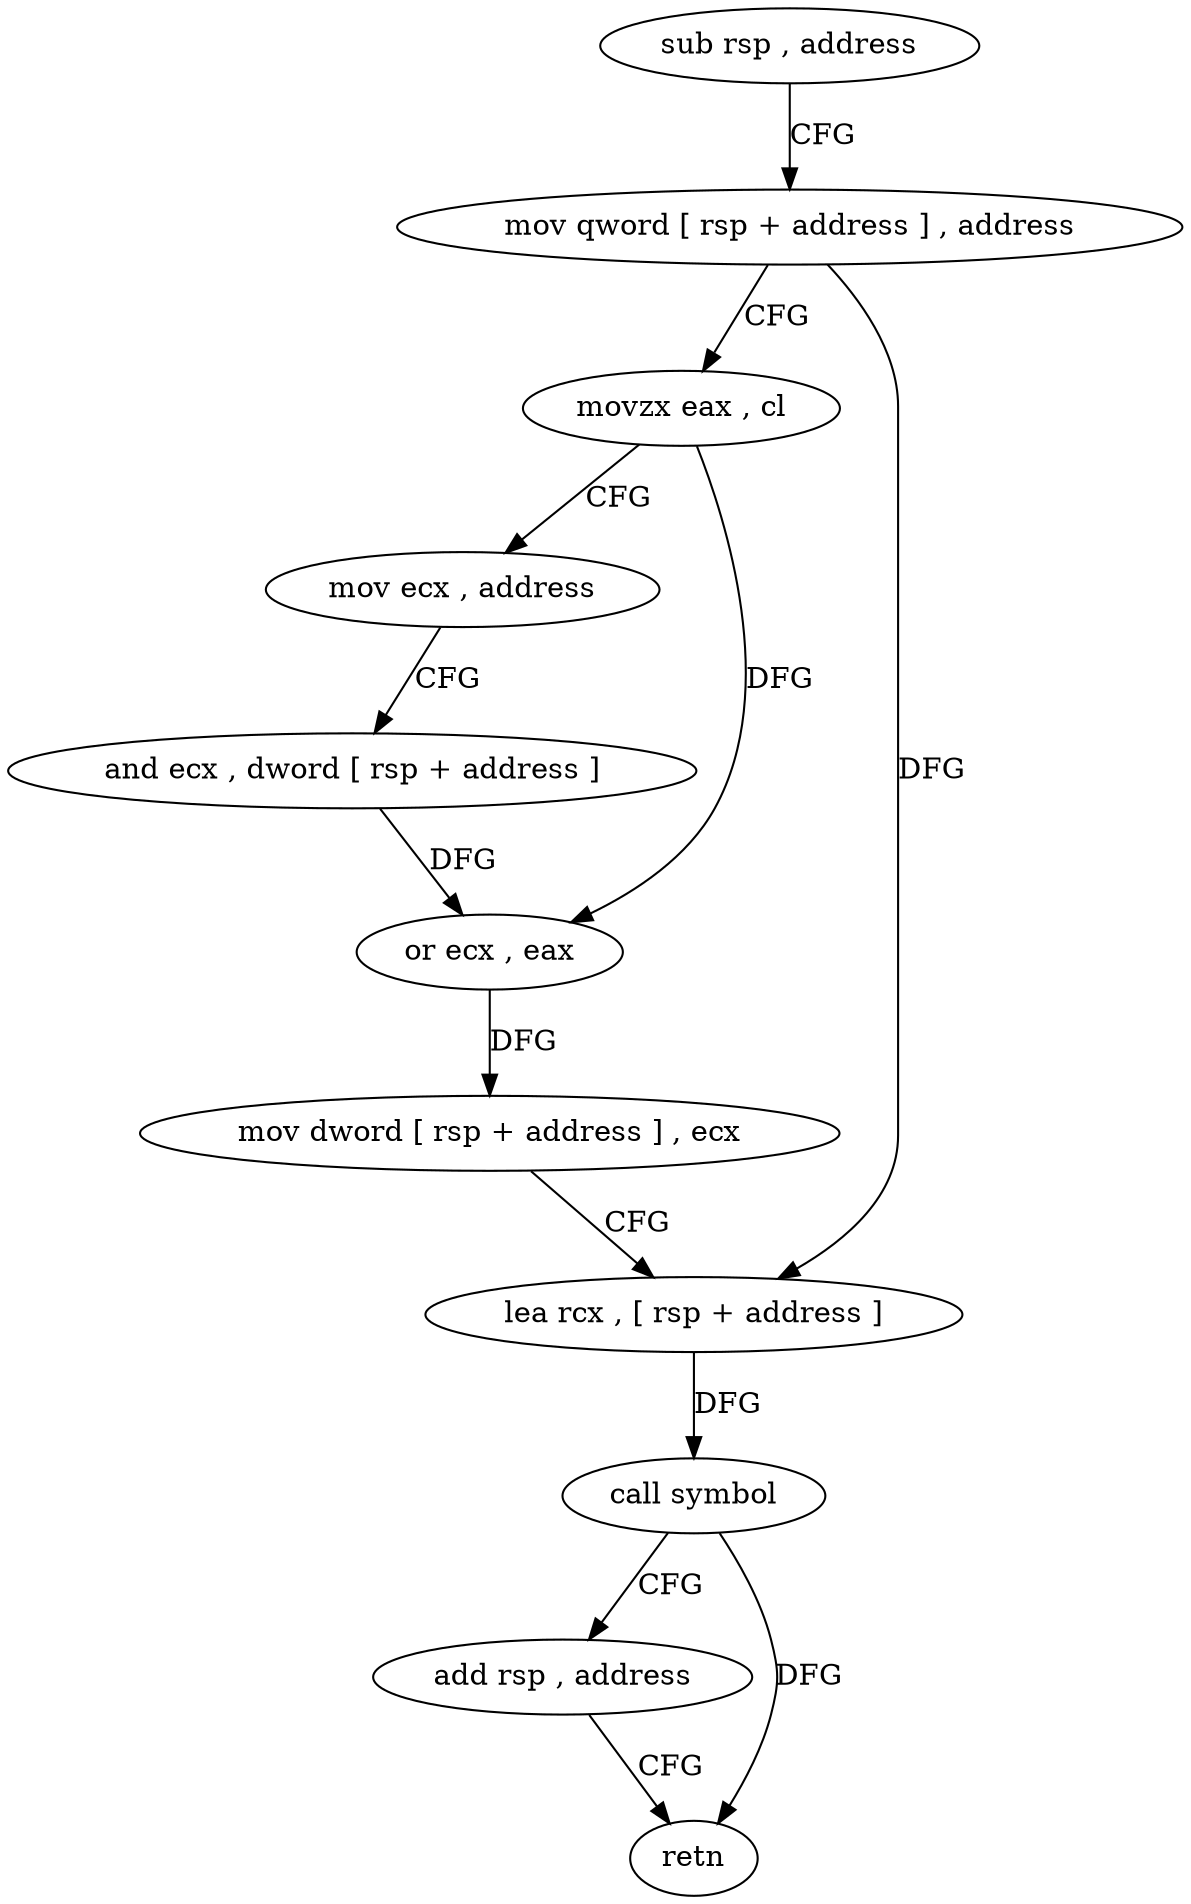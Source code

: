 digraph "func" {
"4226784" [label = "sub rsp , address" ]
"4226788" [label = "mov qword [ rsp + address ] , address" ]
"4226797" [label = "movzx eax , cl" ]
"4226800" [label = "mov ecx , address" ]
"4226805" [label = "and ecx , dword [ rsp + address ]" ]
"4226809" [label = "or ecx , eax" ]
"4226811" [label = "mov dword [ rsp + address ] , ecx" ]
"4226815" [label = "lea rcx , [ rsp + address ]" ]
"4226820" [label = "call symbol" ]
"4226825" [label = "add rsp , address" ]
"4226829" [label = "retn" ]
"4226784" -> "4226788" [ label = "CFG" ]
"4226788" -> "4226797" [ label = "CFG" ]
"4226788" -> "4226815" [ label = "DFG" ]
"4226797" -> "4226800" [ label = "CFG" ]
"4226797" -> "4226809" [ label = "DFG" ]
"4226800" -> "4226805" [ label = "CFG" ]
"4226805" -> "4226809" [ label = "DFG" ]
"4226809" -> "4226811" [ label = "DFG" ]
"4226811" -> "4226815" [ label = "CFG" ]
"4226815" -> "4226820" [ label = "DFG" ]
"4226820" -> "4226825" [ label = "CFG" ]
"4226820" -> "4226829" [ label = "DFG" ]
"4226825" -> "4226829" [ label = "CFG" ]
}
